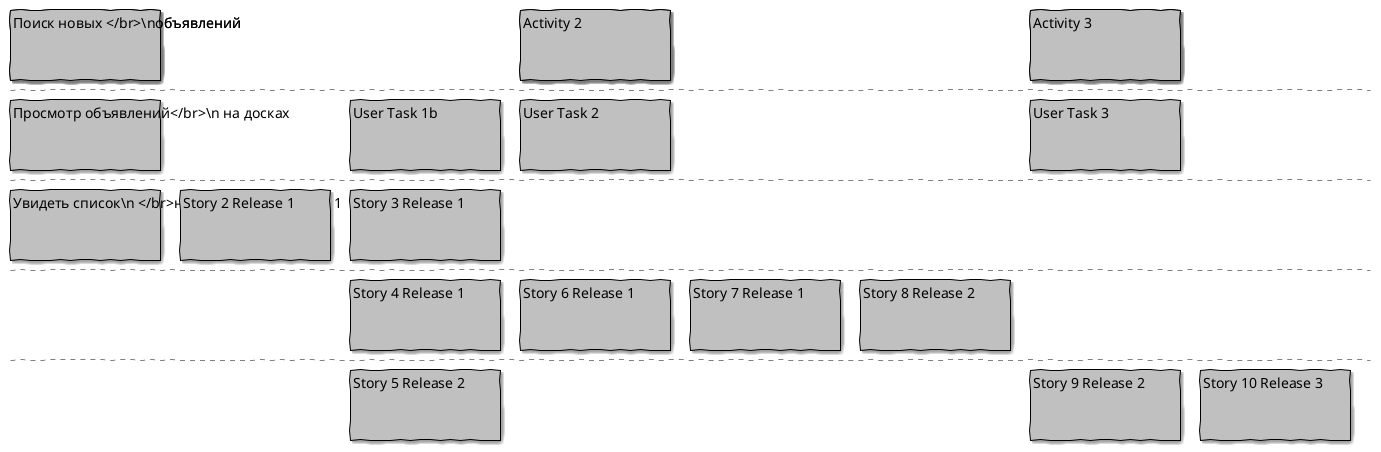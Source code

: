@startboard
skinparam handwritten true
Поиск новых </br>\nобъявлений
+Просмотр объявлений</br>\n на досках
++Увидеть список\n </br>недвижимости Release 1
++Story 2 Release 1
+User Task 1b
++Story 3 Release 1
+++Story 4 Release 1
++++Story 5 Release 2

Activity 2
+User Task 2
+++Story 6 Release 1
+++Story 7 Release 1
+++Story 8 Release 2
Activity 3

+User Task 3
++++Story 9 Release 2
++++Story 10 Release 3
@endboard
